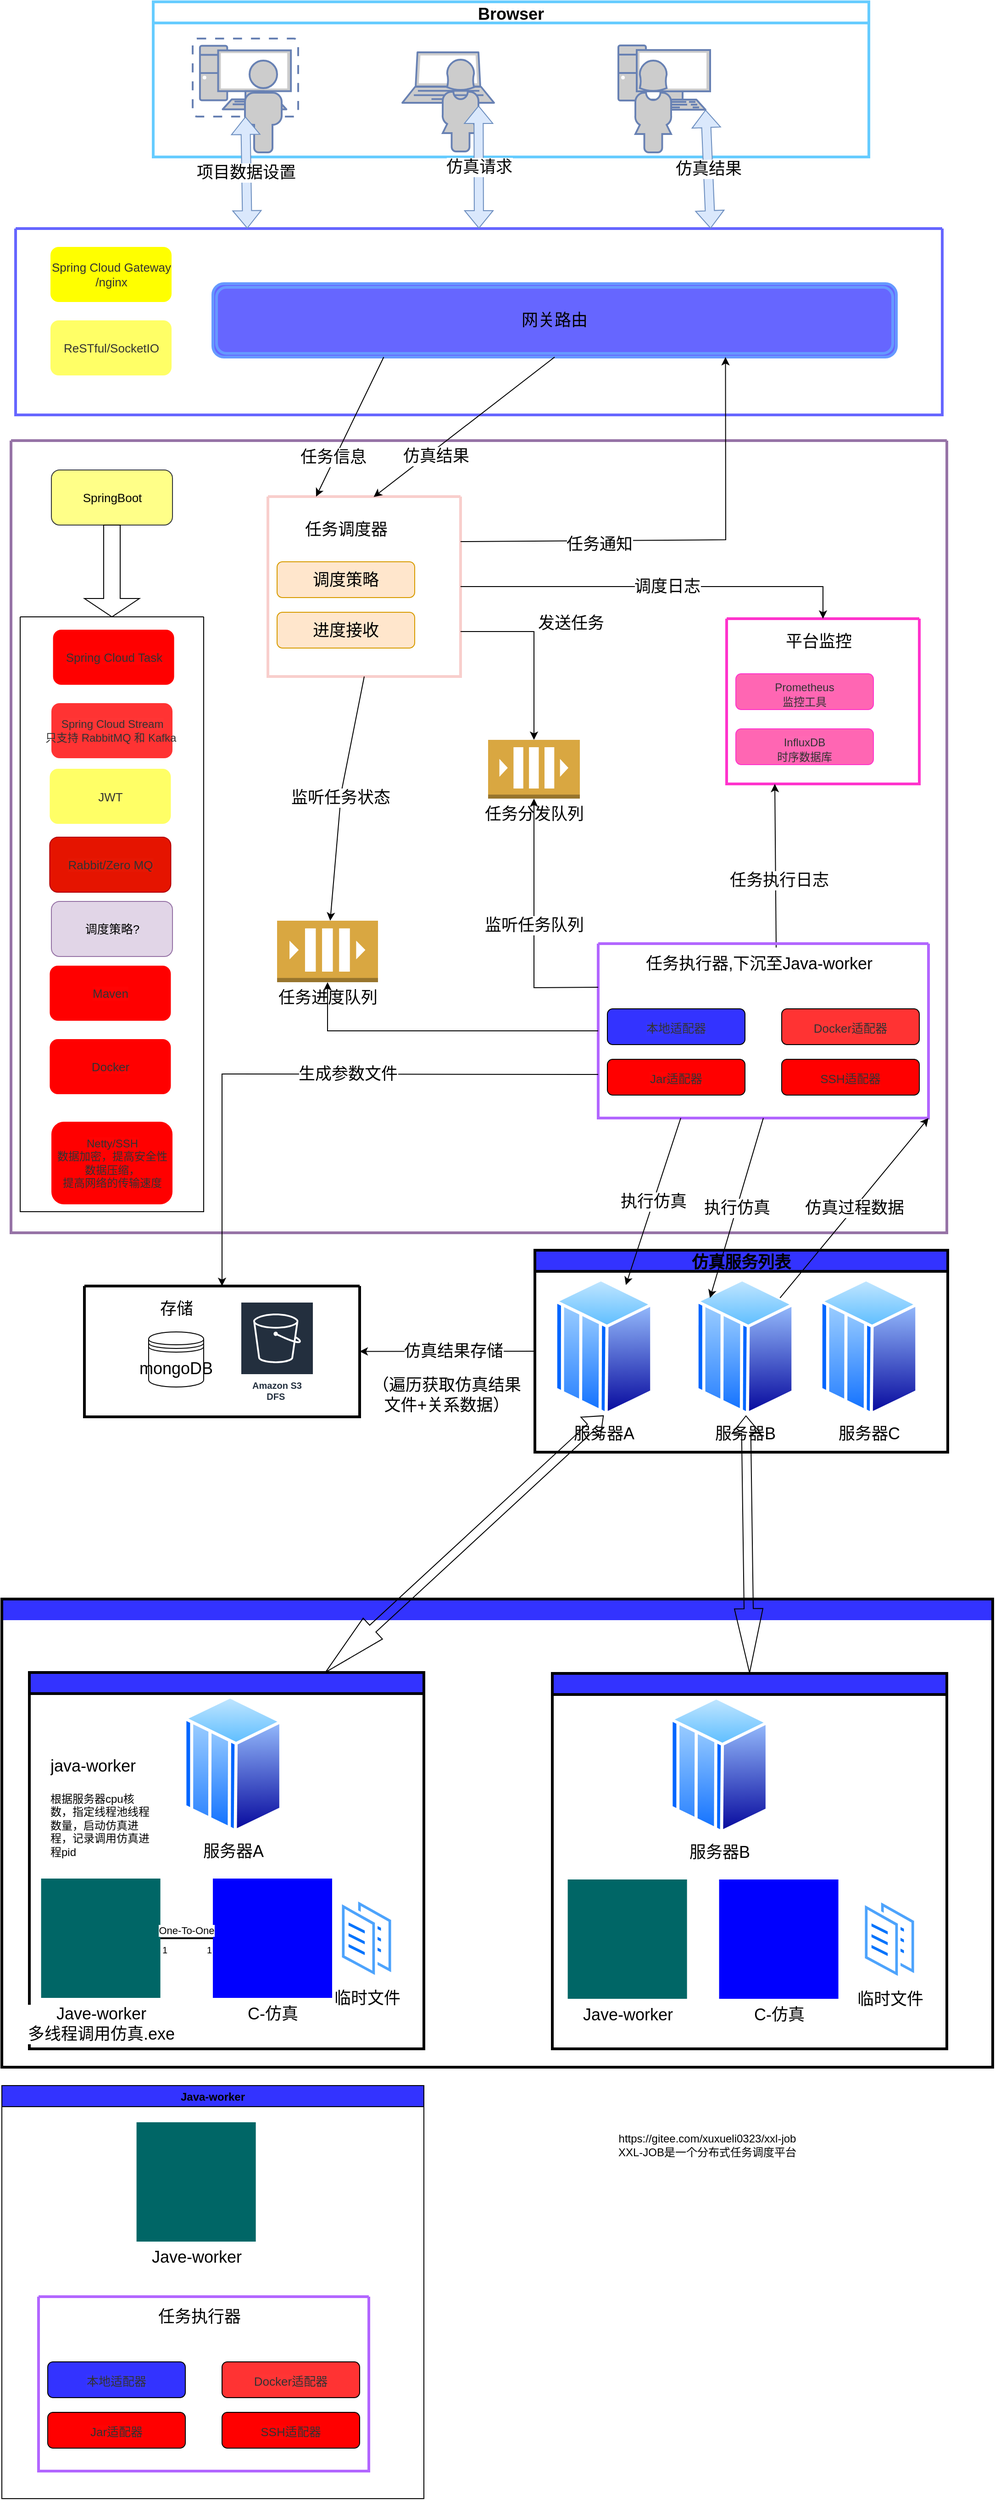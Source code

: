 <mxfile version="15.6.6" type="github">
  <diagram id="qDoRCjZpvKYwgtijY3Rj" name="Page-1">
    <mxGraphModel dx="1350" dy="805" grid="1" gridSize="10" guides="1" tooltips="1" connect="1" arrows="1" fold="1" page="1" pageScale="1" pageWidth="827" pageHeight="1169" math="0" shadow="0">
      <root>
        <mxCell id="0" />
        <mxCell id="1" parent="0" />
        <mxCell id="FIGIB_8hsxKfk9FqheqO-1" value="Browser" style="swimlane;strokeColor=#66ccff;strokeWidth=3;fontSize=18;" vertex="1" parent="1">
          <mxGeometry x="185" y="70" width="780" height="169" as="geometry" />
        </mxCell>
        <mxCell id="FIGIB_8hsxKfk9FqheqO-2" value="" style="fontColor=#0066CC;verticalAlign=top;verticalLabelPosition=bottom;labelPosition=center;align=center;html=1;outlineConnect=0;fillColor=#CCCCCC;strokeColor=#6881B3;gradientColor=none;gradientDirection=north;strokeWidth=2;shape=mxgraph.networks.virtual_pc;" vertex="1" parent="FIGIB_8hsxKfk9FqheqO-1">
          <mxGeometry x="43" y="40" width="115" height="85" as="geometry" />
        </mxCell>
        <mxCell id="FIGIB_8hsxKfk9FqheqO-3" value="" style="fontColor=#0066CC;verticalAlign=top;verticalLabelPosition=bottom;labelPosition=center;align=center;html=1;outlineConnect=0;fillColor=#CCCCCC;strokeColor=#6881B3;gradientColor=none;gradientDirection=north;strokeWidth=2;shape=mxgraph.networks.laptop;" vertex="1" parent="FIGIB_8hsxKfk9FqheqO-1">
          <mxGeometry x="271.5" y="55" width="100" height="55" as="geometry" />
        </mxCell>
        <mxCell id="FIGIB_8hsxKfk9FqheqO-4" value="" style="fontColor=#0066CC;verticalAlign=top;verticalLabelPosition=bottom;labelPosition=center;align=center;html=1;outlineConnect=0;fillColor=#CCCCCC;strokeColor=#6881B3;gradientColor=none;gradientDirection=north;strokeWidth=2;shape=mxgraph.networks.pc;" vertex="1" parent="FIGIB_8hsxKfk9FqheqO-1">
          <mxGeometry x="507" y="47.5" width="100" height="70" as="geometry" />
        </mxCell>
        <mxCell id="FIGIB_8hsxKfk9FqheqO-5" value="" style="fontColor=#0066CC;verticalAlign=top;verticalLabelPosition=bottom;labelPosition=center;align=center;html=1;outlineConnect=0;fillColor=#CCCCCC;strokeColor=#6881B3;gradientColor=none;gradientDirection=north;strokeWidth=2;shape=mxgraph.networks.user_female;rounded=0;shadow=0;glass=0;sketch=0;fontSize=18;startSize=23;" vertex="1" parent="FIGIB_8hsxKfk9FqheqO-1">
          <mxGeometry x="315" y="63" width="40" height="100" as="geometry" />
        </mxCell>
        <mxCell id="FIGIB_8hsxKfk9FqheqO-6" value="" style="fontColor=#0066CC;verticalAlign=top;verticalLabelPosition=bottom;labelPosition=center;align=center;html=1;outlineConnect=0;fillColor=#CCCCCC;strokeColor=#6881B3;gradientColor=none;gradientDirection=north;strokeWidth=2;shape=mxgraph.networks.user_male;rounded=0;shadow=0;glass=0;sketch=0;fontSize=18;startSize=23;" vertex="1" parent="FIGIB_8hsxKfk9FqheqO-1">
          <mxGeometry x="100" y="64" width="40" height="100" as="geometry" />
        </mxCell>
        <mxCell id="FIGIB_8hsxKfk9FqheqO-7" value="" style="fontColor=#0066CC;verticalAlign=top;verticalLabelPosition=bottom;labelPosition=center;align=center;html=1;outlineConnect=0;fillColor=#CCCCCC;strokeColor=#6881B3;gradientColor=none;gradientDirection=north;strokeWidth=2;shape=mxgraph.networks.user_female;rounded=0;shadow=0;glass=0;sketch=0;fontSize=18;startSize=23;" vertex="1" parent="FIGIB_8hsxKfk9FqheqO-1">
          <mxGeometry x="525" y="64" width="40" height="100" as="geometry" />
        </mxCell>
        <mxCell id="FIGIB_8hsxKfk9FqheqO-8" value="" style="swimlane;startSize=0;fontSize=18;strokeColor=#6666ff;strokeWidth=3;" vertex="1" parent="1">
          <mxGeometry x="35" y="317" width="1010" height="203" as="geometry" />
        </mxCell>
        <mxCell id="FIGIB_8hsxKfk9FqheqO-9" value="&lt;font style=&quot;font-size: 18px&quot;&gt;网关路由&lt;/font&gt;" style="shape=ext;double=1;rounded=1;whiteSpace=wrap;html=1;strokeColor=#6699ff;strokeWidth=3;fontSize=18;fillColor=#6666FF;" vertex="1" parent="FIGIB_8hsxKfk9FqheqO-8">
          <mxGeometry x="215" y="60" width="745" height="80" as="geometry" />
        </mxCell>
        <mxCell id="FIGIB_8hsxKfk9FqheqO-10" value="&lt;span style=&quot;color: rgb(50 , 50 , 50) ; font-size: 13px ; background-color: rgba(255 , 255 , 255 , 0.01)&quot;&gt;Spring Cloud Gateway&lt;br&gt;/nginx&lt;br&gt;&lt;/span&gt;" style="rounded=1;align=center;fillColor=#FFFF00;strokeColor=none;html=1;fontColor=#596780;fontSize=12" vertex="1" parent="FIGIB_8hsxKfk9FqheqO-8">
          <mxGeometry x="38" y="20" width="132" height="60" as="geometry" />
        </mxCell>
        <mxCell id="FIGIB_8hsxKfk9FqheqO-11" value="&lt;span style=&quot;color: rgb(50 , 50 , 50) ; font-size: 13px ; background-color: rgba(255 , 255 , 255 , 0.01)&quot;&gt;ReSTful/SocketIO&lt;/span&gt;" style="rounded=1;align=center;fillColor=#ffff66;strokeColor=none;html=1;fontColor=#596780;fontSize=12" vertex="1" parent="FIGIB_8hsxKfk9FqheqO-8">
          <mxGeometry x="38" y="100" width="132" height="60" as="geometry" />
        </mxCell>
        <mxCell id="FIGIB_8hsxKfk9FqheqO-12" value="项目数据设置" style="shape=flexArrow;endArrow=classic;startArrow=classic;html=1;rounded=0;fontSize=18;entryX=0.25;entryY=0;entryDx=0;entryDy=0;exitX=0.5;exitY=1;exitDx=0;exitDy=0;fillColor=#dae8fc;strokeColor=#6c8ebf;exitPerimeter=0;" edge="1" parent="1" source="FIGIB_8hsxKfk9FqheqO-2" target="FIGIB_8hsxKfk9FqheqO-8">
          <mxGeometry width="100" height="100" relative="1" as="geometry">
            <mxPoint x="440" y="627" as="sourcePoint" />
            <mxPoint x="460" y="277" as="targetPoint" />
          </mxGeometry>
        </mxCell>
        <mxCell id="FIGIB_8hsxKfk9FqheqO-13" value="仿真请求" style="shape=flexArrow;endArrow=classic;startArrow=classic;html=1;rounded=0;fontSize=18;entryX=0.99;entryY=0.5;entryDx=0;entryDy=0;exitX=0.5;exitY=0;exitDx=0;exitDy=0;fillColor=#dae8fc;strokeColor=#6c8ebf;entryPerimeter=0;" edge="1" parent="1" source="FIGIB_8hsxKfk9FqheqO-8" target="FIGIB_8hsxKfk9FqheqO-5">
          <mxGeometry width="100" height="100" relative="1" as="geometry">
            <mxPoint x="626" y="276" as="sourcePoint" />
            <mxPoint x="630" y="190" as="targetPoint" />
          </mxGeometry>
        </mxCell>
        <mxCell id="FIGIB_8hsxKfk9FqheqO-14" value="仿真结果" style="shape=flexArrow;endArrow=classic;startArrow=classic;html=1;rounded=0;fontSize=18;entryX=0.75;entryY=0;entryDx=0;entryDy=0;fillColor=#dae8fc;strokeColor=#6c8ebf;exitX=0.95;exitY=1;exitDx=0;exitDy=0;exitPerimeter=0;" edge="1" parent="1" source="FIGIB_8hsxKfk9FqheqO-4" target="FIGIB_8hsxKfk9FqheqO-8">
          <mxGeometry width="100" height="100" relative="1" as="geometry">
            <mxPoint x="786" y="190" as="sourcePoint" />
            <mxPoint x="639" y="298" as="targetPoint" />
          </mxGeometry>
        </mxCell>
        <mxCell id="FIGIB_8hsxKfk9FqheqO-15" value="" style="swimlane;startSize=0;fontSize=18;strokeColor=#9673a6;strokeWidth=3;fillColor=#e1d5e7;fontColor=default;" vertex="1" parent="1">
          <mxGeometry x="30" y="548" width="1020" height="863" as="geometry" />
        </mxCell>
        <mxCell id="FIGIB_8hsxKfk9FqheqO-16" value="" style="swimlane;startSize=0;fontSize=18;strokeWidth=3;fillColor=#F8CECC;strokeColor=#F8CECC;" vertex="1" parent="FIGIB_8hsxKfk9FqheqO-15">
          <mxGeometry x="280" y="61" width="210" height="196" as="geometry" />
        </mxCell>
        <mxCell id="FIGIB_8hsxKfk9FqheqO-17" value="调度策略" style="rounded=1;whiteSpace=wrap;html=1;fontSize=18;fillColor=#ffe6cc;strokeColor=#d79b00;" vertex="1" parent="FIGIB_8hsxKfk9FqheqO-16">
          <mxGeometry x="10" y="71" width="150" height="39" as="geometry" />
        </mxCell>
        <mxCell id="FIGIB_8hsxKfk9FqheqO-18" value="进度接收" style="rounded=1;whiteSpace=wrap;html=1;fontSize=18;fillColor=#ffe6cc;strokeColor=#d79b00;" vertex="1" parent="FIGIB_8hsxKfk9FqheqO-16">
          <mxGeometry x="10" y="126" width="150" height="39" as="geometry" />
        </mxCell>
        <mxCell id="FIGIB_8hsxKfk9FqheqO-19" value="任务调度器" style="text;html=1;align=center;verticalAlign=middle;resizable=0;points=[];autosize=1;strokeColor=none;fillColor=none;fontSize=18;" vertex="1" parent="FIGIB_8hsxKfk9FqheqO-16">
          <mxGeometry x="30" y="21" width="110" height="30" as="geometry" />
        </mxCell>
        <mxCell id="FIGIB_8hsxKfk9FqheqO-20" value="" style="swimlane;startSize=0;fontSize=18;strokeColor=#ff33cc;strokeWidth=3;fillColor=default;fontColor=default;" vertex="1" parent="FIGIB_8hsxKfk9FqheqO-15">
          <mxGeometry x="780" y="194" width="210" height="180" as="geometry" />
        </mxCell>
        <mxCell id="FIGIB_8hsxKfk9FqheqO-21" value="&lt;span style=&quot;color: rgb(50 , 50 , 50) ; font-size: 12px ; background-color: rgba(255 , 255 , 255 , 0.01)&quot;&gt;InfluxDB&lt;/span&gt;&lt;div style=&quot;resize: none ; outline: none ; font-size: 12px ; color: rgb(50 , 50 , 50)&quot;&gt;时序数据库&lt;/div&gt;" style="rounded=1;whiteSpace=wrap;html=1;fontSize=18;strokeColor=#ff33cc;fillColor=#FF66B3;" vertex="1" parent="FIGIB_8hsxKfk9FqheqO-20">
          <mxGeometry x="10" y="120" width="150" height="39" as="geometry" />
        </mxCell>
        <mxCell id="FIGIB_8hsxKfk9FqheqO-22" value="&lt;span style=&quot;color: rgb(50 , 50 , 50) ; font-size: 12px ; background-color: rgba(255 , 255 , 255 , 0.01)&quot;&gt;Prometheus&lt;/span&gt;&lt;div style=&quot;resize: none ; outline: none ; font-size: 12px ; color: rgb(50 , 50 , 50)&quot;&gt;监控工具&lt;/div&gt;" style="rounded=1;whiteSpace=wrap;html=1;fontSize=18;strokeColor=#ff33cc;fillColor=#FF66B3;" vertex="1" parent="FIGIB_8hsxKfk9FqheqO-20">
          <mxGeometry x="10" y="60" width="150" height="39" as="geometry" />
        </mxCell>
        <mxCell id="FIGIB_8hsxKfk9FqheqO-23" value="" style="endArrow=classic;html=1;rounded=0;fontSize=18;entryX=0.5;entryY=0;entryDx=0;entryDy=0;exitX=1;exitY=0.5;exitDx=0;exitDy=0;strokeColor=default;labelBackgroundColor=default;fontColor=default;" edge="1" parent="FIGIB_8hsxKfk9FqheqO-15" source="FIGIB_8hsxKfk9FqheqO-16" target="FIGIB_8hsxKfk9FqheqO-20">
          <mxGeometry width="50" height="50" relative="1" as="geometry">
            <mxPoint x="530" y="180" as="sourcePoint" />
            <mxPoint x="580" y="130" as="targetPoint" />
            <Array as="points">
              <mxPoint x="885" y="159" />
            </Array>
          </mxGeometry>
        </mxCell>
        <mxCell id="FIGIB_8hsxKfk9FqheqO-24" value="调度日志" style="edgeLabel;html=1;align=center;verticalAlign=middle;resizable=0;points=[];fontSize=18;" vertex="1" connectable="0" parent="FIGIB_8hsxKfk9FqheqO-23">
          <mxGeometry x="0.039" relative="1" as="geometry">
            <mxPoint x="1" as="offset" />
          </mxGeometry>
        </mxCell>
        <mxCell id="FIGIB_8hsxKfk9FqheqO-25" value="" style="endArrow=classic;html=1;rounded=0;fontSize=18;entryX=0.25;entryY=1;entryDx=0;entryDy=0;exitX=0.573;exitY=-0.09;exitDx=0;exitDy=0;exitPerimeter=0;" edge="1" parent="FIGIB_8hsxKfk9FqheqO-15" source="FIGIB_8hsxKfk9FqheqO-35" target="FIGIB_8hsxKfk9FqheqO-20">
          <mxGeometry width="50" height="50" relative="1" as="geometry">
            <mxPoint x="800" y="583" as="sourcePoint" />
            <mxPoint x="750" y="490" as="targetPoint" />
          </mxGeometry>
        </mxCell>
        <mxCell id="FIGIB_8hsxKfk9FqheqO-26" value="任务执行日志" style="edgeLabel;html=1;align=center;verticalAlign=middle;resizable=0;points=[];fontSize=18;" vertex="1" connectable="0" parent="FIGIB_8hsxKfk9FqheqO-25">
          <mxGeometry x="-0.159" y="-4" relative="1" as="geometry">
            <mxPoint x="-1" y="1" as="offset" />
          </mxGeometry>
        </mxCell>
        <mxCell id="FIGIB_8hsxKfk9FqheqO-27" value="任务分发队列" style="outlineConnect=0;dashed=0;verticalLabelPosition=bottom;verticalAlign=top;align=center;html=1;shape=mxgraph.aws3.queue;fillColor=#D9A741;gradientColor=none;fontSize=18;" vertex="1" parent="FIGIB_8hsxKfk9FqheqO-15">
          <mxGeometry x="520" y="326" width="100" height="64" as="geometry" />
        </mxCell>
        <mxCell id="FIGIB_8hsxKfk9FqheqO-28" value="任务进度队列" style="outlineConnect=0;dashed=0;verticalLabelPosition=bottom;verticalAlign=top;align=center;html=1;shape=mxgraph.aws3.queue;fillColor=#D9A741;gradientColor=none;fontSize=18;" vertex="1" parent="FIGIB_8hsxKfk9FqheqO-15">
          <mxGeometry x="290" y="523" width="110" height="67" as="geometry" />
        </mxCell>
        <mxCell id="FIGIB_8hsxKfk9FqheqO-29" value="" style="edgeStyle=segmentEdgeStyle;endArrow=classic;html=1;rounded=0;fontSize=18;exitX=1;exitY=0.75;exitDx=0;exitDy=0;" edge="1" parent="FIGIB_8hsxKfk9FqheqO-15" source="FIGIB_8hsxKfk9FqheqO-16" target="FIGIB_8hsxKfk9FqheqO-27">
          <mxGeometry width="50" height="50" relative="1" as="geometry">
            <mxPoint x="620" y="343" as="sourcePoint" />
            <mxPoint x="670" y="293" as="targetPoint" />
            <Array as="points">
              <mxPoint x="570" y="208" />
            </Array>
          </mxGeometry>
        </mxCell>
        <mxCell id="FIGIB_8hsxKfk9FqheqO-30" value="" style="swimlane;startSize=0;fontSize=18;strokeWidth=3;strokeColor=#B266FF;" vertex="1" parent="FIGIB_8hsxKfk9FqheqO-15">
          <mxGeometry x="640" y="548" width="360" height="190" as="geometry" />
        </mxCell>
        <mxCell id="FIGIB_8hsxKfk9FqheqO-31" value="&lt;span style=&quot;color: rgb(50 , 50 , 50) ; font-size: 13px ; background-color: rgba(255 , 255 , 255 , 0.01)&quot;&gt;本地适配器&lt;/span&gt;" style="rounded=1;whiteSpace=wrap;html=1;fontSize=18;fillColor=#3333FF;" vertex="1" parent="FIGIB_8hsxKfk9FqheqO-30">
          <mxGeometry x="10" y="71" width="150" height="39" as="geometry" />
        </mxCell>
        <mxCell id="FIGIB_8hsxKfk9FqheqO-32" value="&lt;span style=&quot;color: rgb(50 , 50 , 50) ; font-size: 13px ; background-color: rgba(255 , 255 , 255 , 0.01)&quot;&gt;Jar适配器&lt;/span&gt;" style="rounded=1;whiteSpace=wrap;html=1;fontSize=18;fillColor=#FF0000;" vertex="1" parent="FIGIB_8hsxKfk9FqheqO-30">
          <mxGeometry x="10" y="126" width="150" height="39" as="geometry" />
        </mxCell>
        <mxCell id="FIGIB_8hsxKfk9FqheqO-33" value="&lt;span style=&quot;color: rgb(50 , 50 , 50) ; font-size: 13px ; background-color: rgba(255 , 255 , 255 , 0.01)&quot;&gt;Docker适配器&lt;/span&gt;" style="rounded=1;whiteSpace=wrap;html=1;fontSize=18;fillColor=#FF3333;" vertex="1" parent="FIGIB_8hsxKfk9FqheqO-30">
          <mxGeometry x="200" y="71" width="150" height="39" as="geometry" />
        </mxCell>
        <mxCell id="FIGIB_8hsxKfk9FqheqO-34" value="&lt;span style=&quot;color: rgb(50 , 50 , 50) ; font-size: 13px ; background-color: rgba(255 , 255 , 255 , 0.01)&quot;&gt;SSH适配器&lt;/span&gt;" style="rounded=1;whiteSpace=wrap;html=1;fontSize=18;fillColor=#FF0000;" vertex="1" parent="FIGIB_8hsxKfk9FqheqO-30">
          <mxGeometry x="200" y="126" width="150" height="39" as="geometry" />
        </mxCell>
        <mxCell id="FIGIB_8hsxKfk9FqheqO-35" value="任务执行器,下沉至Java-worker" style="text;html=1;align=center;verticalAlign=middle;resizable=0;points=[];autosize=1;strokeColor=none;fillColor=none;fontSize=18;" vertex="1" parent="FIGIB_8hsxKfk9FqheqO-30">
          <mxGeometry x="45" y="7" width="260" height="30" as="geometry" />
        </mxCell>
        <mxCell id="FIGIB_8hsxKfk9FqheqO-36" value="监听任务队列" style="endArrow=classic;html=1;rounded=0;fontSize=18;startSize=23;exitX=0;exitY=0.25;exitDx=0;exitDy=0;" edge="1" parent="FIGIB_8hsxKfk9FqheqO-15" source="FIGIB_8hsxKfk9FqheqO-30" target="FIGIB_8hsxKfk9FqheqO-27">
          <mxGeometry width="50" height="50" relative="1" as="geometry">
            <mxPoint x="320" y="763" as="sourcePoint" />
            <mxPoint x="370" y="713" as="targetPoint" />
            <Array as="points">
              <mxPoint x="570" y="596" />
            </Array>
          </mxGeometry>
        </mxCell>
        <mxCell id="FIGIB_8hsxKfk9FqheqO-37" value="" style="endArrow=classic;html=1;rounded=0;fontSize=18;startSize=23;entryX=0.5;entryY=1;entryDx=0;entryDy=0;entryPerimeter=0;exitX=0;exitY=0.5;exitDx=0;exitDy=0;" edge="1" parent="FIGIB_8hsxKfk9FqheqO-15" source="FIGIB_8hsxKfk9FqheqO-30" target="FIGIB_8hsxKfk9FqheqO-28">
          <mxGeometry width="50" height="50" relative="1" as="geometry">
            <mxPoint x="450" y="773" as="sourcePoint" />
            <mxPoint x="500" y="723" as="targetPoint" />
            <Array as="points">
              <mxPoint x="345" y="643" />
            </Array>
          </mxGeometry>
        </mxCell>
        <mxCell id="FIGIB_8hsxKfk9FqheqO-38" value="监听任务状态" style="endArrow=classic;html=1;rounded=0;fontSize=18;startSize=23;exitX=0.5;exitY=1;exitDx=0;exitDy=0;" edge="1" parent="FIGIB_8hsxKfk9FqheqO-15" source="FIGIB_8hsxKfk9FqheqO-16" target="FIGIB_8hsxKfk9FqheqO-28">
          <mxGeometry width="50" height="50" relative="1" as="geometry">
            <mxPoint x="330" y="453" as="sourcePoint" />
            <mxPoint x="380" y="403" as="targetPoint" />
            <Array as="points">
              <mxPoint x="360" y="383" />
            </Array>
          </mxGeometry>
        </mxCell>
        <mxCell id="FIGIB_8hsxKfk9FqheqO-39" value="&lt;font&gt;&lt;span style=&quot;font-size: 13px ; background-color: rgba(255 , 255 , 255 , 0.01)&quot;&gt;SpringBoot&lt;/span&gt;&lt;/font&gt;" style="rounded=1;align=center;fillColor=#ffff88;strokeColor=#36393d;html=1;fontSize=12;fontColor=default;" vertex="1" parent="FIGIB_8hsxKfk9FqheqO-15">
          <mxGeometry x="44" y="32" width="132" height="60" as="geometry" />
        </mxCell>
        <mxCell id="FIGIB_8hsxKfk9FqheqO-40" value="" style="swimlane;startSize=0;fontColor=default;strokeColor=default;fillColor=default;" vertex="1" parent="FIGIB_8hsxKfk9FqheqO-15">
          <mxGeometry x="10" y="192" width="200" height="648" as="geometry" />
        </mxCell>
        <mxCell id="FIGIB_8hsxKfk9FqheqO-41" value="&lt;span style=&quot;color: rgb(50 , 50 , 50) ; font-size: 13px ; background-color: rgba(255 , 255 , 255 , 0.01)&quot;&gt;Spring Cloud Task&lt;/span&gt;" style="rounded=1;align=center;fillColor=#FF0000;strokeColor=none;html=1;fontColor=#596780;fontSize=12" vertex="1" parent="FIGIB_8hsxKfk9FqheqO-40">
          <mxGeometry x="35.8" y="14" width="132" height="60" as="geometry" />
        </mxCell>
        <mxCell id="FIGIB_8hsxKfk9FqheqO-42" value="&lt;span style=&quot;color: rgb(50 , 50 , 50) ; background-color: rgba(255 , 255 , 255 , 0.01)&quot;&gt;Spring Cloud Stream&lt;/span&gt;&lt;div style=&quot;resize: none ; outline: none ; color: rgb(50 , 50 , 50)&quot;&gt;只支持 RabbitMQ 和 Kafka&amp;nbsp;&lt;/div&gt;" style="rounded=1;align=center;fillColor=#FF3333;strokeColor=none;html=1;fontColor=#596780;fontSize=12" vertex="1" parent="FIGIB_8hsxKfk9FqheqO-40">
          <mxGeometry x="34" y="94" width="132" height="60" as="geometry" />
        </mxCell>
        <mxCell id="FIGIB_8hsxKfk9FqheqO-43" value="&lt;span style=&quot;color: rgb(50 , 50 , 50) ; font-size: 13px ; background-color: rgba(255 , 255 , 255 , 0.01)&quot;&gt;Rabbit/Zero MQ&lt;/span&gt;" style="rounded=1;align=center;fillColor=#e51400;strokeColor=#B20000;html=1;fontColor=#ffffff;fontSize=12" vertex="1" parent="FIGIB_8hsxKfk9FqheqO-40">
          <mxGeometry x="32.2" y="240" width="132" height="60" as="geometry" />
        </mxCell>
        <mxCell id="FIGIB_8hsxKfk9FqheqO-44" value="&lt;span style=&quot;color: rgb(50 , 50 , 50) ; font-size: 13px ; background-color: rgba(255 , 255 , 255 , 0.01)&quot;&gt;Maven&lt;/span&gt;" style="rounded=1;align=center;fillColor=#FF0000;strokeColor=none;html=1;fontColor=#596780;fontSize=12" vertex="1" parent="FIGIB_8hsxKfk9FqheqO-40">
          <mxGeometry x="32.2" y="380" width="132" height="60" as="geometry" />
        </mxCell>
        <mxCell id="FIGIB_8hsxKfk9FqheqO-45" value="&lt;span style=&quot;color: rgb(50 , 50 , 50) ; font-size: 13px ; background-color: rgba(255 , 255 , 255 , 0.01)&quot;&gt;Docker&lt;/span&gt;" style="rounded=1;align=center;fillColor=#FF0000;strokeColor=none;html=1;fontColor=#596780;fontSize=12" vertex="1" parent="FIGIB_8hsxKfk9FqheqO-40">
          <mxGeometry x="32.2" y="460" width="132" height="60" as="geometry" />
        </mxCell>
        <mxCell id="FIGIB_8hsxKfk9FqheqO-46" value="&lt;span style=&quot;color: rgb(50 , 50 , 50) ; background-color: rgba(255 , 255 , 255 , 0.01)&quot;&gt;Netty/SSH&lt;/span&gt;&lt;div style=&quot;resize: none ; outline: none ; color: rgb(50 , 50 , 50)&quot;&gt;数据加密，提高安全性&lt;br&gt;数据压缩，&lt;/div&gt;&lt;div style=&quot;resize: none ; outline: none ; color: rgb(50 , 50 , 50)&quot;&gt;提高网络的传输速度&lt;/div&gt;" style="rounded=1;align=center;fillColor=#FF0000;strokeColor=none;html=1;fontColor=#596780;fontSize=12" vertex="1" parent="FIGIB_8hsxKfk9FqheqO-40">
          <mxGeometry x="34" y="550" width="132" height="90" as="geometry" />
        </mxCell>
        <mxCell id="FIGIB_8hsxKfk9FqheqO-47" value="&lt;font color=&quot;#323232&quot;&gt;&lt;span style=&quot;font-size: 13px ; background-color: rgba(255 , 255 , 255 , 0.01)&quot;&gt;JWT&lt;/span&gt;&lt;/font&gt;" style="rounded=1;align=center;fillColor=#ffff66;strokeColor=none;html=1;fontColor=#596780;fontSize=12" vertex="1" parent="FIGIB_8hsxKfk9FqheqO-40">
          <mxGeometry x="32.2" y="165.5" width="132" height="60" as="geometry" />
        </mxCell>
        <mxCell id="FIGIB_8hsxKfk9FqheqO-48" value="&lt;font&gt;&lt;span style=&quot;font-size: 13px ; background-color: rgba(255 , 255 , 255 , 0.01)&quot;&gt;调度策略?&lt;/span&gt;&lt;/font&gt;" style="rounded=1;align=center;fillColor=#e1d5e7;strokeColor=#9673a6;html=1;fontSize=12;fontColor=default;" vertex="1" parent="FIGIB_8hsxKfk9FqheqO-40">
          <mxGeometry x="34" y="310" width="132" height="60" as="geometry" />
        </mxCell>
        <mxCell id="FIGIB_8hsxKfk9FqheqO-49" value="" style="shape=singleArrow;direction=south;whiteSpace=wrap;html=1;fontColor=default;strokeColor=default;fillColor=default;" vertex="1" parent="FIGIB_8hsxKfk9FqheqO-15">
          <mxGeometry x="80" y="92" width="60" height="100" as="geometry" />
        </mxCell>
        <mxCell id="FIGIB_8hsxKfk9FqheqO-50" value="平台监控" style="text;html=1;align=center;verticalAlign=middle;resizable=0;points=[];autosize=1;strokeColor=none;fillColor=none;fontSize=18;" vertex="1" parent="1">
          <mxGeometry x="865" y="752" width="90" height="30" as="geometry" />
        </mxCell>
        <mxCell id="FIGIB_8hsxKfk9FqheqO-51" value="发送任务" style="text;html=1;align=center;verticalAlign=middle;resizable=0;points=[];autosize=1;strokeColor=none;fillColor=none;fontSize=18;" vertex="1" parent="1">
          <mxGeometry x="595" y="732" width="90" height="30" as="geometry" />
        </mxCell>
        <mxCell id="FIGIB_8hsxKfk9FqheqO-52" value="" style="endArrow=classic;html=1;rounded=0;fontSize=18;exitX=0.25;exitY=1;exitDx=0;exitDy=0;entryX=0.25;entryY=0;entryDx=0;entryDy=0;" edge="1" parent="1" source="FIGIB_8hsxKfk9FqheqO-9" target="FIGIB_8hsxKfk9FqheqO-16">
          <mxGeometry width="50" height="50" relative="1" as="geometry">
            <mxPoint x="660" y="647" as="sourcePoint" />
            <mxPoint x="710" y="597" as="targetPoint" />
          </mxGeometry>
        </mxCell>
        <mxCell id="FIGIB_8hsxKfk9FqheqO-53" value="任务信息" style="edgeLabel;html=1;align=center;verticalAlign=middle;resizable=0;points=[];fontSize=18;" vertex="1" connectable="0" parent="FIGIB_8hsxKfk9FqheqO-52">
          <mxGeometry x="0.464" y="-2" relative="1" as="geometry">
            <mxPoint y="-1" as="offset" />
          </mxGeometry>
        </mxCell>
        <mxCell id="FIGIB_8hsxKfk9FqheqO-54" value="" style="endArrow=classic;html=1;rounded=0;fontSize=18;exitX=0.5;exitY=1;exitDx=0;exitDy=0;entryX=0.549;entryY=0.002;entryDx=0;entryDy=0;entryPerimeter=0;" edge="1" parent="1" source="FIGIB_8hsxKfk9FqheqO-9" target="FIGIB_8hsxKfk9FqheqO-16">
          <mxGeometry width="50" height="50" relative="1" as="geometry">
            <mxPoint x="690" y="667" as="sourcePoint" />
            <mxPoint x="740" y="617" as="targetPoint" />
          </mxGeometry>
        </mxCell>
        <mxCell id="FIGIB_8hsxKfk9FqheqO-55" value="仿真结果" style="edgeLabel;html=1;align=center;verticalAlign=middle;resizable=0;points=[];fontSize=18;" vertex="1" connectable="0" parent="FIGIB_8hsxKfk9FqheqO-54">
          <mxGeometry x="0.348" y="6" relative="1" as="geometry">
            <mxPoint as="offset" />
          </mxGeometry>
        </mxCell>
        <mxCell id="FIGIB_8hsxKfk9FqheqO-56" value="" style="endArrow=classic;html=1;rounded=0;fontSize=18;exitX=1;exitY=0.25;exitDx=0;exitDy=0;entryX=0.75;entryY=1;entryDx=0;entryDy=0;" edge="1" parent="1" source="FIGIB_8hsxKfk9FqheqO-16" target="FIGIB_8hsxKfk9FqheqO-9">
          <mxGeometry width="50" height="50" relative="1" as="geometry">
            <mxPoint x="620" y="637" as="sourcePoint" />
            <mxPoint x="670" y="587" as="targetPoint" />
            <Array as="points">
              <mxPoint x="809" y="656" />
            </Array>
          </mxGeometry>
        </mxCell>
        <mxCell id="FIGIB_8hsxKfk9FqheqO-57" value="任务通知" style="edgeLabel;html=1;align=center;verticalAlign=middle;resizable=0;points=[];fontSize=18;" vertex="1" connectable="0" parent="FIGIB_8hsxKfk9FqheqO-56">
          <mxGeometry x="-0.382" y="-4" relative="1" as="geometry">
            <mxPoint as="offset" />
          </mxGeometry>
        </mxCell>
        <mxCell id="FIGIB_8hsxKfk9FqheqO-58" value="" style="swimlane;sketch=0;fontSize=18;strokeColor=#000000;strokeWidth=3;fillColor=#3333FF;swimlaneFillColor=none;swimlaneLine=0;glass=0;rounded=0;shadow=0;fontColor=default;" vertex="1" parent="1">
          <mxGeometry x="20" y="1810" width="1080" height="510" as="geometry" />
        </mxCell>
        <mxCell id="FIGIB_8hsxKfk9FqheqO-59" value="" style="swimlane;sketch=0;fontSize=18;strokeColor=#000000;strokeWidth=3;fillColor=#3333FF;fontColor=default;" vertex="1" parent="FIGIB_8hsxKfk9FqheqO-58">
          <mxGeometry x="30" y="80" width="430" height="410" as="geometry" />
        </mxCell>
        <mxCell id="FIGIB_8hsxKfk9FqheqO-60" value="临时文件" style="aspect=fixed;perimeter=ellipsePerimeter;html=1;align=center;shadow=0;dashed=0;spacingTop=3;image;image=img/lib/active_directory/documents.svg;fontSize=18;strokeColor=#000000;strokeWidth=3;fillColor=#3333FF;" vertex="1" parent="FIGIB_8hsxKfk9FqheqO-59">
          <mxGeometry x="337.8" y="244.5" width="59.4" height="90" as="geometry" />
        </mxCell>
        <mxCell id="FIGIB_8hsxKfk9FqheqO-61" value="服务器A" style="aspect=fixed;perimeter=ellipsePerimeter;html=1;align=center;shadow=0;dashed=0;spacingTop=3;image;image=img/lib/active_directory/mainframe_host.svg;fontSize=18;strokeColor=#000000;strokeWidth=3;fillColor=#3333FF;labelBackgroundColor=default;fontColor=default;" vertex="1" parent="FIGIB_8hsxKfk9FqheqO-59">
          <mxGeometry x="167.8" y="24.5" width="108" height="150" as="geometry" />
        </mxCell>
        <mxCell id="FIGIB_8hsxKfk9FqheqO-62" value="C-仿真" style="shape=image;html=1;verticalAlign=top;verticalLabelPosition=bottom;labelBackgroundColor=#ffffff;imageAspect=0;aspect=fixed;image=https://cdn4.iconfinder.com/data/icons/online-payment-methods-03/128/serve_payment_methods_copy-128.png;fontSize=18;strokeColor=#000000;strokeWidth=3;fillColor=#3333FF;imageBackground=#0000FF;fontColor=default;" vertex="1" parent="FIGIB_8hsxKfk9FqheqO-59">
          <mxGeometry x="200.0" y="224.5" width="130" height="130" as="geometry" />
        </mxCell>
        <mxCell id="FIGIB_8hsxKfk9FqheqO-63" value="Jave-worker&lt;br&gt;多线程调用仿真.exe" style="shape=image;html=1;verticalAlign=top;verticalLabelPosition=bottom;labelBackgroundColor=#ffffff;imageAspect=0;aspect=fixed;image=https://cdn4.iconfinder.com/data/icons/online-payment-methods-03/128/serve_payment_methods_copy-128.png;fontSize=18;strokeColor=#000000;strokeWidth=3;fillColor=#3333FF;sketch=0;imageBackground=#006666;fontColor=default;" vertex="1" parent="FIGIB_8hsxKfk9FqheqO-59">
          <mxGeometry x="12.8" y="224.5" width="130" height="130" as="geometry" />
        </mxCell>
        <mxCell id="FIGIB_8hsxKfk9FqheqO-64" value="One-To-One" style="verticalAlign=bottom;html=1;endArrow=none;edgeStyle=orthogonalEdgeStyle;strokeWidth=2;rounded=0;labelBackgroundColor=default;fontColor=default;strokeColor=default;" edge="1" parent="FIGIB_8hsxKfk9FqheqO-59" source="FIGIB_8hsxKfk9FqheqO-63" target="FIGIB_8hsxKfk9FqheqO-62">
          <mxGeometry relative="1" as="geometry">
            <mxPoint x="110" y="270" as="sourcePoint" />
            <mxPoint x="270" y="270" as="targetPoint" />
          </mxGeometry>
        </mxCell>
        <mxCell id="FIGIB_8hsxKfk9FqheqO-65" value="1" style="resizable=0;html=1;align=left;verticalAlign=top;labelBackgroundColor=none;fontSize=10;fontColor=default;strokeColor=default;fillColor=default;" connectable="0" vertex="1" parent="FIGIB_8hsxKfk9FqheqO-64">
          <mxGeometry x="-1" relative="1" as="geometry" />
        </mxCell>
        <mxCell id="FIGIB_8hsxKfk9FqheqO-66" value="1" style="resizable=0;html=1;align=right;verticalAlign=top;labelBackgroundColor=none;fontSize=10;fontColor=default;strokeColor=default;fillColor=default;" connectable="0" vertex="1" parent="FIGIB_8hsxKfk9FqheqO-64">
          <mxGeometry x="1" relative="1" as="geometry" />
        </mxCell>
        <mxCell id="FIGIB_8hsxKfk9FqheqO-67" value="&lt;h1&gt;&lt;font style=&quot;font-size: 18px ; font-weight: normal&quot;&gt;java-worker&lt;/font&gt;&lt;/h1&gt;&lt;div&gt;&lt;font style=&quot;font-size: 12px&quot;&gt;根据服务器cpu核数，指定线程池线程数量，启动仿真进程，记录调用仿真进程pid&lt;/font&gt;&lt;/div&gt;" style="text;html=1;strokeColor=none;fillColor=none;spacing=5;spacingTop=-20;whiteSpace=wrap;overflow=hidden;rounded=0;fontColor=default;" vertex="1" parent="FIGIB_8hsxKfk9FqheqO-59">
          <mxGeometry x="17.8" y="80" width="120" height="130" as="geometry" />
        </mxCell>
        <mxCell id="FIGIB_8hsxKfk9FqheqO-68" value="" style="swimlane;sketch=0;fontSize=18;strokeColor=#000000;strokeWidth=3;fillColor=#3333FF;" vertex="1" parent="FIGIB_8hsxKfk9FqheqO-58">
          <mxGeometry x="600" y="81" width="430" height="409" as="geometry" />
        </mxCell>
        <mxCell id="FIGIB_8hsxKfk9FqheqO-69" value="临时文件" style="aspect=fixed;perimeter=ellipsePerimeter;html=1;align=center;shadow=0;dashed=0;spacingTop=3;image;image=img/lib/active_directory/documents.svg;fontSize=18;strokeColor=#000000;strokeWidth=3;fillColor=#3333FF;" vertex="1" parent="FIGIB_8hsxKfk9FqheqO-68">
          <mxGeometry x="337.8" y="244.5" width="59.4" height="90" as="geometry" />
        </mxCell>
        <mxCell id="FIGIB_8hsxKfk9FqheqO-70" value="服务器B" style="aspect=fixed;perimeter=ellipsePerimeter;html=1;align=center;shadow=0;dashed=0;spacingTop=3;image;image=img/lib/active_directory/mainframe_host.svg;fontSize=18;strokeColor=#000000;strokeWidth=3;fillColor=#3333FF;" vertex="1" parent="FIGIB_8hsxKfk9FqheqO-68">
          <mxGeometry x="127.8" y="24.5" width="108" height="150" as="geometry" />
        </mxCell>
        <mxCell id="FIGIB_8hsxKfk9FqheqO-71" value="C-仿真" style="shape=image;html=1;verticalAlign=top;verticalLabelPosition=bottom;labelBackgroundColor=#ffffff;imageAspect=0;aspect=fixed;image=https://cdn4.iconfinder.com/data/icons/online-payment-methods-03/128/serve_payment_methods_copy-128.png;fontSize=18;strokeColor=#000000;strokeWidth=3;fillColor=#3333FF;imageBackground=#0000FF;fontColor=default;" vertex="1" parent="FIGIB_8hsxKfk9FqheqO-68">
          <mxGeometry x="181.8" y="224.5" width="130" height="130" as="geometry" />
        </mxCell>
        <mxCell id="FIGIB_8hsxKfk9FqheqO-72" value="Jave-worker" style="shape=image;html=1;verticalAlign=top;verticalLabelPosition=bottom;labelBackgroundColor=#ffffff;imageAspect=0;aspect=fixed;image=https://cdn4.iconfinder.com/data/icons/online-payment-methods-03/128/serve_payment_methods_copy-128.png;fontSize=18;strokeColor=#000000;strokeWidth=3;fillColor=#3333FF;sketch=0;imageBackground=#006666;fontColor=default;" vertex="1" parent="FIGIB_8hsxKfk9FqheqO-68">
          <mxGeometry x="16.8" y="224.5" width="130" height="130" as="geometry" />
        </mxCell>
        <mxCell id="FIGIB_8hsxKfk9FqheqO-73" value="" style="swimlane;startSize=0;fontSize=18;strokeWidth=3;" vertex="1" parent="1">
          <mxGeometry x="110" y="1469" width="300" height="142.5" as="geometry" />
        </mxCell>
        <mxCell id="FIGIB_8hsxKfk9FqheqO-74" value="存储" style="text;html=1;align=center;verticalAlign=middle;resizable=0;points=[];autosize=1;strokeColor=none;fillColor=none;fontSize=18;" vertex="1" parent="FIGIB_8hsxKfk9FqheqO-73">
          <mxGeometry x="75" y="10" width="50" height="30" as="geometry" />
        </mxCell>
        <mxCell id="FIGIB_8hsxKfk9FqheqO-75" value="mongoDB" style="shape=datastore;whiteSpace=wrap;html=1;fontSize=18;" vertex="1" parent="FIGIB_8hsxKfk9FqheqO-73">
          <mxGeometry x="70" y="50" width="60" height="60" as="geometry" />
        </mxCell>
        <mxCell id="FIGIB_8hsxKfk9FqheqO-76" value="Amazon S3 DFS&amp;nbsp;" style="sketch=0;outlineConnect=0;fontColor=#232F3E;gradientColor=none;strokeColor=#ffffff;fillColor=#232F3E;dashed=0;verticalLabelPosition=middle;verticalAlign=bottom;align=center;html=1;whiteSpace=wrap;fontSize=10;fontStyle=1;spacing=3;shape=mxgraph.aws4.productIcon;prIcon=mxgraph.aws4.s3;" vertex="1" parent="FIGIB_8hsxKfk9FqheqO-73">
          <mxGeometry x="170" y="17" width="80" height="112.5" as="geometry" />
        </mxCell>
        <mxCell id="FIGIB_8hsxKfk9FqheqO-77" value="" style="endArrow=classic;html=1;rounded=0;fontSize=18;exitX=0;exitY=0.5;exitDx=0;exitDy=0;entryX=1;entryY=0.5;entryDx=0;entryDy=0;" edge="1" parent="1" source="FIGIB_8hsxKfk9FqheqO-80" target="FIGIB_8hsxKfk9FqheqO-73">
          <mxGeometry width="50" height="50" relative="1" as="geometry">
            <mxPoint x="640" y="1550" as="sourcePoint" />
            <mxPoint x="450" y="1540" as="targetPoint" />
          </mxGeometry>
        </mxCell>
        <mxCell id="FIGIB_8hsxKfk9FqheqO-78" value="仿真结果存储" style="edgeLabel;html=1;align=center;verticalAlign=middle;resizable=0;points=[];fontSize=18;" vertex="1" connectable="0" parent="FIGIB_8hsxKfk9FqheqO-77">
          <mxGeometry x="-0.252" relative="1" as="geometry">
            <mxPoint x="-18" as="offset" />
          </mxGeometry>
        </mxCell>
        <mxCell id="FIGIB_8hsxKfk9FqheqO-79" value="（遍历获取仿真结果文件+关系数据）" style="text;html=1;strokeColor=none;fillColor=none;align=center;verticalAlign=middle;whiteSpace=wrap;rounded=0;fontSize=18;fontColor=default;" vertex="1" parent="1">
          <mxGeometry x="420" y="1563.5" width="170" height="48" as="geometry" />
        </mxCell>
        <mxCell id="FIGIB_8hsxKfk9FqheqO-80" value="仿真服务列表" style="swimlane;rounded=0;shadow=0;glass=0;sketch=0;fontSize=18;startSize=23;strokeColor=#000000;strokeWidth=3;fillColor=#3333FF;fontColor=default;" vertex="1" parent="1">
          <mxGeometry x="601" y="1430" width="450" height="220" as="geometry" />
        </mxCell>
        <mxCell id="FIGIB_8hsxKfk9FqheqO-81" value="服务器A" style="aspect=fixed;perimeter=ellipsePerimeter;html=1;align=center;shadow=0;dashed=0;spacingTop=3;image;image=img/lib/active_directory/mainframe_host.svg;fontSize=18;strokeColor=#000000;strokeWidth=3;fillColor=#3333FF;labelBackgroundColor=default;fontColor=default;" vertex="1" parent="FIGIB_8hsxKfk9FqheqO-80">
          <mxGeometry x="21" y="30" width="108" height="150" as="geometry" />
        </mxCell>
        <mxCell id="FIGIB_8hsxKfk9FqheqO-82" value="服务器B" style="aspect=fixed;perimeter=ellipsePerimeter;html=1;align=center;shadow=0;dashed=0;spacingTop=3;image;image=img/lib/active_directory/mainframe_host.svg;fontSize=18;strokeColor=#000000;strokeWidth=3;fillColor=#3333FF;labelBackgroundColor=default;fontColor=default;" vertex="1" parent="FIGIB_8hsxKfk9FqheqO-80">
          <mxGeometry x="175" y="30" width="108" height="150" as="geometry" />
        </mxCell>
        <mxCell id="FIGIB_8hsxKfk9FqheqO-83" value="服务器C" style="aspect=fixed;perimeter=ellipsePerimeter;html=1;align=center;shadow=0;dashed=0;spacingTop=3;image;image=img/lib/active_directory/mainframe_host.svg;fontSize=18;strokeColor=#000000;strokeWidth=3;fillColor=#3333FF;" vertex="1" parent="FIGIB_8hsxKfk9FqheqO-80">
          <mxGeometry x="310" y="30" width="108" height="150" as="geometry" />
        </mxCell>
        <mxCell id="FIGIB_8hsxKfk9FqheqO-84" value="" style="shape=flexArrow;endArrow=classic;startArrow=classic;html=1;rounded=0;fontSize=18;startSize=23;exitX=0.75;exitY=0;exitDx=0;exitDy=0;entryX=0.5;entryY=1;entryDx=0;entryDy=0;" edge="1" parent="1" source="FIGIB_8hsxKfk9FqheqO-59" target="FIGIB_8hsxKfk9FqheqO-81">
          <mxGeometry width="100" height="100" relative="1" as="geometry">
            <mxPoint x="740" y="1750" as="sourcePoint" />
            <mxPoint x="840" y="1650" as="targetPoint" />
          </mxGeometry>
        </mxCell>
        <mxCell id="FIGIB_8hsxKfk9FqheqO-85" value="" style="shape=flexArrow;endArrow=classic;startArrow=classic;html=1;rounded=0;fontSize=18;startSize=23;exitX=0.5;exitY=0;exitDx=0;exitDy=0;" edge="1" parent="1" source="FIGIB_8hsxKfk9FqheqO-68" target="FIGIB_8hsxKfk9FqheqO-82">
          <mxGeometry width="100" height="100" relative="1" as="geometry">
            <mxPoint x="810" y="1790" as="sourcePoint" />
            <mxPoint x="910" y="1700" as="targetPoint" />
          </mxGeometry>
        </mxCell>
        <mxCell id="FIGIB_8hsxKfk9FqheqO-86" value="执行仿真" style="endArrow=classic;html=1;rounded=0;fontSize=18;startSize=23;exitX=0.25;exitY=1;exitDx=0;exitDy=0;entryX=0.75;entryY=0;entryDx=0;entryDy=0;" edge="1" parent="1" source="FIGIB_8hsxKfk9FqheqO-30" target="FIGIB_8hsxKfk9FqheqO-81">
          <mxGeometry width="50" height="50" relative="1" as="geometry">
            <mxPoint x="830" y="1360" as="sourcePoint" />
            <mxPoint x="880" y="1310" as="targetPoint" />
          </mxGeometry>
        </mxCell>
        <mxCell id="FIGIB_8hsxKfk9FqheqO-87" value="执行仿真" style="endArrow=classic;html=1;rounded=0;fontSize=18;startSize=23;exitX=0.5;exitY=1;exitDx=0;exitDy=0;entryX=0;entryY=0;entryDx=0;entryDy=0;" edge="1" parent="1" source="FIGIB_8hsxKfk9FqheqO-30" target="FIGIB_8hsxKfk9FqheqO-82">
          <mxGeometry width="50" height="50" relative="1" as="geometry">
            <mxPoint x="930" y="1390" as="sourcePoint" />
            <mxPoint x="980" y="1340" as="targetPoint" />
          </mxGeometry>
        </mxCell>
        <mxCell id="FIGIB_8hsxKfk9FqheqO-88" value="仿真过程数据" style="endArrow=classic;html=1;rounded=0;fontSize=18;exitX=1;exitY=0;exitDx=0;exitDy=0;entryX=1;entryY=1;entryDx=0;entryDy=0;" edge="1" parent="1" source="FIGIB_8hsxKfk9FqheqO-82" target="FIGIB_8hsxKfk9FqheqO-30">
          <mxGeometry width="50" height="50" relative="1" as="geometry">
            <mxPoint x="1130" y="1310" as="sourcePoint" />
            <mxPoint x="910" y="1330" as="targetPoint" />
            <Array as="points" />
          </mxGeometry>
        </mxCell>
        <mxCell id="FIGIB_8hsxKfk9FqheqO-89" value="" style="endArrow=classic;html=1;rounded=0;fontSize=18;startSize=23;exitX=0;exitY=0.75;exitDx=0;exitDy=0;entryX=0.5;entryY=0;entryDx=0;entryDy=0;" edge="1" parent="1" source="FIGIB_8hsxKfk9FqheqO-30" target="FIGIB_8hsxKfk9FqheqO-73">
          <mxGeometry width="50" height="50" relative="1" as="geometry">
            <mxPoint x="320" y="1350" as="sourcePoint" />
            <mxPoint x="370" y="1300" as="targetPoint" />
            <Array as="points">
              <mxPoint x="260" y="1238" />
            </Array>
          </mxGeometry>
        </mxCell>
        <mxCell id="FIGIB_8hsxKfk9FqheqO-90" value="生成参数文件" style="edgeLabel;html=1;align=center;verticalAlign=middle;resizable=0;points=[];fontSize=18;" vertex="1" connectable="0" parent="FIGIB_8hsxKfk9FqheqO-89">
          <mxGeometry x="-0.144" relative="1" as="geometry">
            <mxPoint x="1" as="offset" />
          </mxGeometry>
        </mxCell>
        <mxCell id="FIGIB_8hsxKfk9FqheqO-91" value="Java-worker" style="swimlane;fillColor=#3333FF;strokeColor=default;fontColor=default;" vertex="1" parent="1">
          <mxGeometry x="20" y="2340" width="460" height="450" as="geometry" />
        </mxCell>
        <mxCell id="FIGIB_8hsxKfk9FqheqO-92" value="Jave-worker" style="shape=image;html=1;verticalAlign=top;verticalLabelPosition=bottom;labelBackgroundColor=#ffffff;imageAspect=0;aspect=fixed;image=https://cdn4.iconfinder.com/data/icons/online-payment-methods-03/128/serve_payment_methods_copy-128.png;fontSize=18;strokeColor=#000000;strokeWidth=3;fillColor=#3333FF;sketch=0;imageBackground=#006666;fontColor=default;" vertex="1" parent="FIGIB_8hsxKfk9FqheqO-91">
          <mxGeometry x="146.8" y="40" width="130" height="130" as="geometry" />
        </mxCell>
        <mxCell id="FIGIB_8hsxKfk9FqheqO-93" value="" style="swimlane;startSize=0;fontSize=18;strokeWidth=3;strokeColor=#B266FF;fillColor=default;fontColor=default;" vertex="1" parent="FIGIB_8hsxKfk9FqheqO-91">
          <mxGeometry x="40" y="230" width="360" height="190" as="geometry" />
        </mxCell>
        <mxCell id="FIGIB_8hsxKfk9FqheqO-94" value="&lt;span style=&quot;color: rgb(50 , 50 , 50) ; font-size: 13px ; background-color: rgba(255 , 255 , 255 , 0.01)&quot;&gt;本地适配器&lt;/span&gt;" style="rounded=1;whiteSpace=wrap;html=1;fontSize=18;fillColor=#3333FF;" vertex="1" parent="FIGIB_8hsxKfk9FqheqO-93">
          <mxGeometry x="10" y="71" width="150" height="39" as="geometry" />
        </mxCell>
        <mxCell id="FIGIB_8hsxKfk9FqheqO-95" value="&lt;span style=&quot;color: rgb(50 , 50 , 50) ; font-size: 13px ; background-color: rgba(255 , 255 , 255 , 0.01)&quot;&gt;Jar适配器&lt;/span&gt;" style="rounded=1;whiteSpace=wrap;html=1;fontSize=18;fillColor=#FF0000;" vertex="1" parent="FIGIB_8hsxKfk9FqheqO-93">
          <mxGeometry x="10" y="126" width="150" height="39" as="geometry" />
        </mxCell>
        <mxCell id="FIGIB_8hsxKfk9FqheqO-96" value="&lt;span style=&quot;color: rgb(50 , 50 , 50) ; font-size: 13px ; background-color: rgba(255 , 255 , 255 , 0.01)&quot;&gt;Docker适配器&lt;/span&gt;" style="rounded=1;whiteSpace=wrap;html=1;fontSize=18;fillColor=#FF3333;" vertex="1" parent="FIGIB_8hsxKfk9FqheqO-93">
          <mxGeometry x="200" y="71" width="150" height="39" as="geometry" />
        </mxCell>
        <mxCell id="FIGIB_8hsxKfk9FqheqO-97" value="&lt;span style=&quot;color: rgb(50 , 50 , 50) ; font-size: 13px ; background-color: rgba(255 , 255 , 255 , 0.01)&quot;&gt;SSH适配器&lt;/span&gt;" style="rounded=1;whiteSpace=wrap;html=1;fontSize=18;fillColor=#FF0000;" vertex="1" parent="FIGIB_8hsxKfk9FqheqO-93">
          <mxGeometry x="200" y="126" width="150" height="39" as="geometry" />
        </mxCell>
        <mxCell id="FIGIB_8hsxKfk9FqheqO-98" value="任务执行器" style="text;html=1;align=center;verticalAlign=middle;resizable=0;points=[];autosize=1;strokeColor=none;fillColor=none;fontSize=18;" vertex="1" parent="FIGIB_8hsxKfk9FqheqO-93">
          <mxGeometry x="120" y="7" width="110" height="30" as="geometry" />
        </mxCell>
        <mxCell id="FIGIB_8hsxKfk9FqheqO-99" value="https://gitee.com/xuxueli0323/xxl-job&lt;br&gt;XXL-JOB是一个分布式任务调度平台" style="text;html=1;strokeColor=none;fillColor=none;align=center;verticalAlign=middle;whiteSpace=wrap;rounded=0;labelBackgroundColor=default;fontSize=12;fontColor=default;" vertex="1" parent="1">
          <mxGeometry x="670" y="2390" width="238" height="30" as="geometry" />
        </mxCell>
      </root>
    </mxGraphModel>
  </diagram>
</mxfile>

